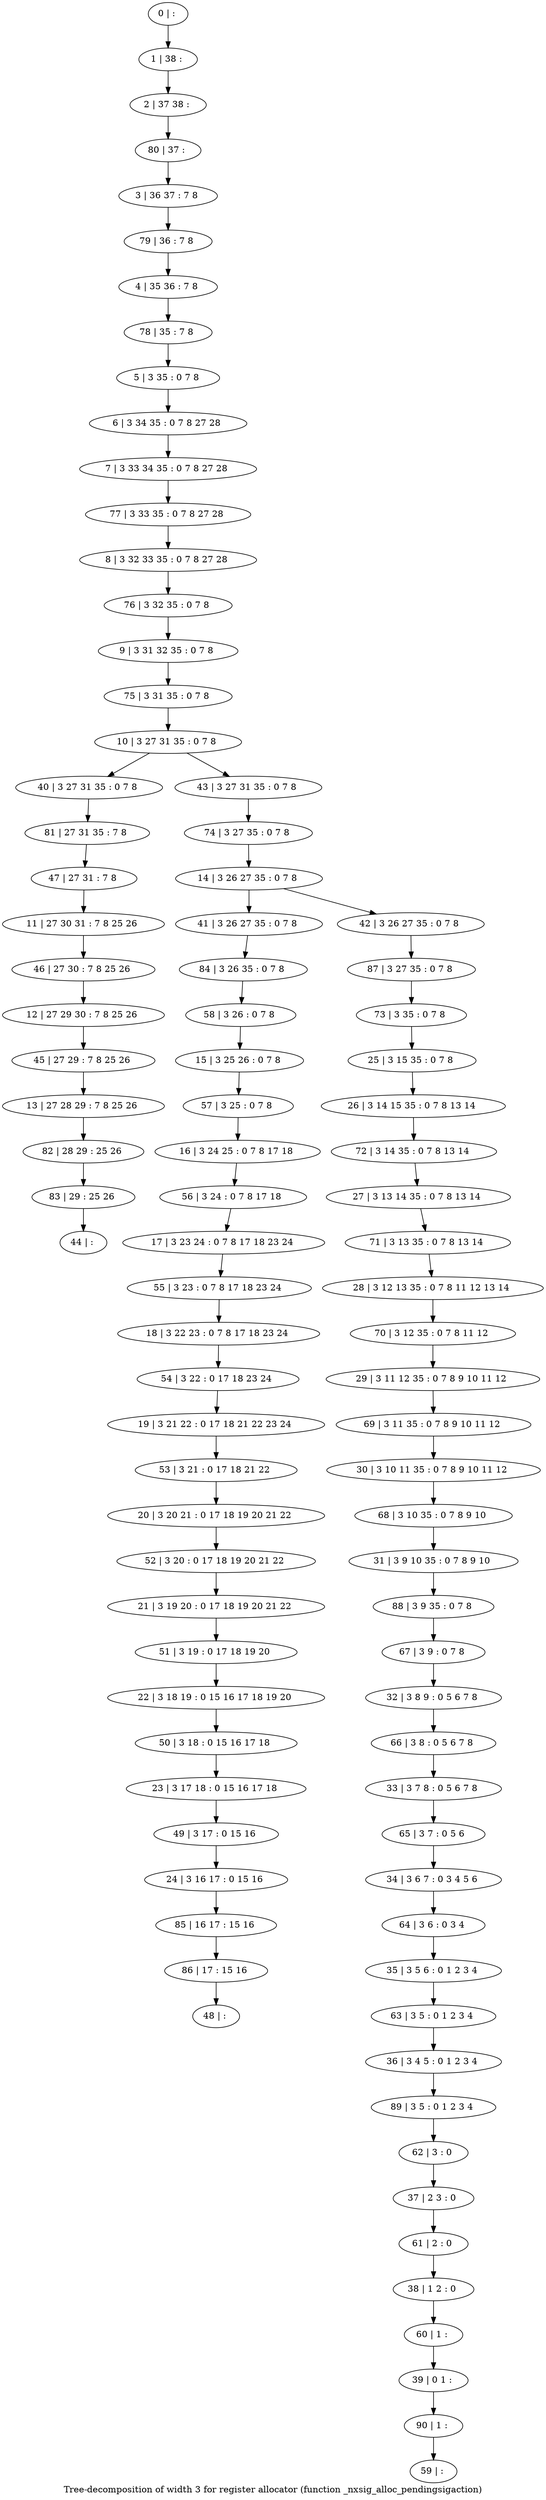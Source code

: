 digraph G {
graph [label="Tree-decomposition of width 3 for register allocator (function _nxsig_alloc_pendingsigaction)"]
0[label="0 | : "];
1[label="1 | 38 : "];
2[label="2 | 37 38 : "];
3[label="3 | 36 37 : 7 8 "];
4[label="4 | 35 36 : 7 8 "];
5[label="5 | 3 35 : 0 7 8 "];
6[label="6 | 3 34 35 : 0 7 8 27 28 "];
7[label="7 | 3 33 34 35 : 0 7 8 27 28 "];
8[label="8 | 3 32 33 35 : 0 7 8 27 28 "];
9[label="9 | 3 31 32 35 : 0 7 8 "];
10[label="10 | 3 27 31 35 : 0 7 8 "];
11[label="11 | 27 30 31 : 7 8 25 26 "];
12[label="12 | 27 29 30 : 7 8 25 26 "];
13[label="13 | 27 28 29 : 7 8 25 26 "];
14[label="14 | 3 26 27 35 : 0 7 8 "];
15[label="15 | 3 25 26 : 0 7 8 "];
16[label="16 | 3 24 25 : 0 7 8 17 18 "];
17[label="17 | 3 23 24 : 0 7 8 17 18 23 24 "];
18[label="18 | 3 22 23 : 0 7 8 17 18 23 24 "];
19[label="19 | 3 21 22 : 0 17 18 21 22 23 24 "];
20[label="20 | 3 20 21 : 0 17 18 19 20 21 22 "];
21[label="21 | 3 19 20 : 0 17 18 19 20 21 22 "];
22[label="22 | 3 18 19 : 0 15 16 17 18 19 20 "];
23[label="23 | 3 17 18 : 0 15 16 17 18 "];
24[label="24 | 3 16 17 : 0 15 16 "];
25[label="25 | 3 15 35 : 0 7 8 "];
26[label="26 | 3 14 15 35 : 0 7 8 13 14 "];
27[label="27 | 3 13 14 35 : 0 7 8 13 14 "];
28[label="28 | 3 12 13 35 : 0 7 8 11 12 13 14 "];
29[label="29 | 3 11 12 35 : 0 7 8 9 10 11 12 "];
30[label="30 | 3 10 11 35 : 0 7 8 9 10 11 12 "];
31[label="31 | 3 9 10 35 : 0 7 8 9 10 "];
32[label="32 | 3 8 9 : 0 5 6 7 8 "];
33[label="33 | 3 7 8 : 0 5 6 7 8 "];
34[label="34 | 3 6 7 : 0 3 4 5 6 "];
35[label="35 | 3 5 6 : 0 1 2 3 4 "];
36[label="36 | 3 4 5 : 0 1 2 3 4 "];
37[label="37 | 2 3 : 0 "];
38[label="38 | 1 2 : 0 "];
39[label="39 | 0 1 : "];
40[label="40 | 3 27 31 35 : 0 7 8 "];
41[label="41 | 3 26 27 35 : 0 7 8 "];
42[label="42 | 3 26 27 35 : 0 7 8 "];
43[label="43 | 3 27 31 35 : 0 7 8 "];
44[label="44 | : "];
45[label="45 | 27 29 : 7 8 25 26 "];
46[label="46 | 27 30 : 7 8 25 26 "];
47[label="47 | 27 31 : 7 8 "];
48[label="48 | : "];
49[label="49 | 3 17 : 0 15 16 "];
50[label="50 | 3 18 : 0 15 16 17 18 "];
51[label="51 | 3 19 : 0 17 18 19 20 "];
52[label="52 | 3 20 : 0 17 18 19 20 21 22 "];
53[label="53 | 3 21 : 0 17 18 21 22 "];
54[label="54 | 3 22 : 0 17 18 23 24 "];
55[label="55 | 3 23 : 0 7 8 17 18 23 24 "];
56[label="56 | 3 24 : 0 7 8 17 18 "];
57[label="57 | 3 25 : 0 7 8 "];
58[label="58 | 3 26 : 0 7 8 "];
59[label="59 | : "];
60[label="60 | 1 : "];
61[label="61 | 2 : 0 "];
62[label="62 | 3 : 0 "];
63[label="63 | 3 5 : 0 1 2 3 4 "];
64[label="64 | 3 6 : 0 3 4 "];
65[label="65 | 3 7 : 0 5 6 "];
66[label="66 | 3 8 : 0 5 6 7 8 "];
67[label="67 | 3 9 : 0 7 8 "];
68[label="68 | 3 10 35 : 0 7 8 9 10 "];
69[label="69 | 3 11 35 : 0 7 8 9 10 11 12 "];
70[label="70 | 3 12 35 : 0 7 8 11 12 "];
71[label="71 | 3 13 35 : 0 7 8 13 14 "];
72[label="72 | 3 14 35 : 0 7 8 13 14 "];
73[label="73 | 3 35 : 0 7 8 "];
74[label="74 | 3 27 35 : 0 7 8 "];
75[label="75 | 3 31 35 : 0 7 8 "];
76[label="76 | 3 32 35 : 0 7 8 "];
77[label="77 | 3 33 35 : 0 7 8 27 28 "];
78[label="78 | 35 : 7 8 "];
79[label="79 | 36 : 7 8 "];
80[label="80 | 37 : "];
81[label="81 | 27 31 35 : 7 8 "];
82[label="82 | 28 29 : 25 26 "];
83[label="83 | 29 : 25 26 "];
84[label="84 | 3 26 35 : 0 7 8 "];
85[label="85 | 16 17 : 15 16 "];
86[label="86 | 17 : 15 16 "];
87[label="87 | 3 27 35 : 0 7 8 "];
88[label="88 | 3 9 35 : 0 7 8 "];
89[label="89 | 3 5 : 0 1 2 3 4 "];
90[label="90 | 1 : "];
0->1 ;
1->2 ;
5->6 ;
6->7 ;
25->26 ;
10->40 ;
14->41 ;
14->42 ;
10->43 ;
45->13 ;
12->45 ;
46->12 ;
11->46 ;
47->11 ;
49->24 ;
23->49 ;
50->23 ;
22->50 ;
51->22 ;
21->51 ;
52->21 ;
20->52 ;
53->20 ;
19->53 ;
54->19 ;
18->54 ;
55->18 ;
17->55 ;
56->17 ;
16->56 ;
57->16 ;
15->57 ;
58->15 ;
60->39 ;
38->60 ;
61->38 ;
37->61 ;
62->37 ;
63->36 ;
35->63 ;
64->35 ;
34->64 ;
65->34 ;
33->65 ;
66->33 ;
32->66 ;
67->32 ;
68->31 ;
30->68 ;
69->30 ;
29->69 ;
70->29 ;
28->70 ;
71->28 ;
27->71 ;
72->27 ;
26->72 ;
73->25 ;
74->14 ;
43->74 ;
75->10 ;
9->75 ;
76->9 ;
8->76 ;
77->8 ;
7->77 ;
78->5 ;
4->78 ;
79->4 ;
3->79 ;
80->3 ;
2->80 ;
81->47 ;
40->81 ;
13->82 ;
83->44 ;
82->83 ;
84->58 ;
41->84 ;
24->85 ;
86->48 ;
85->86 ;
87->73 ;
42->87 ;
88->67 ;
31->88 ;
89->62 ;
36->89 ;
90->59 ;
39->90 ;
}
